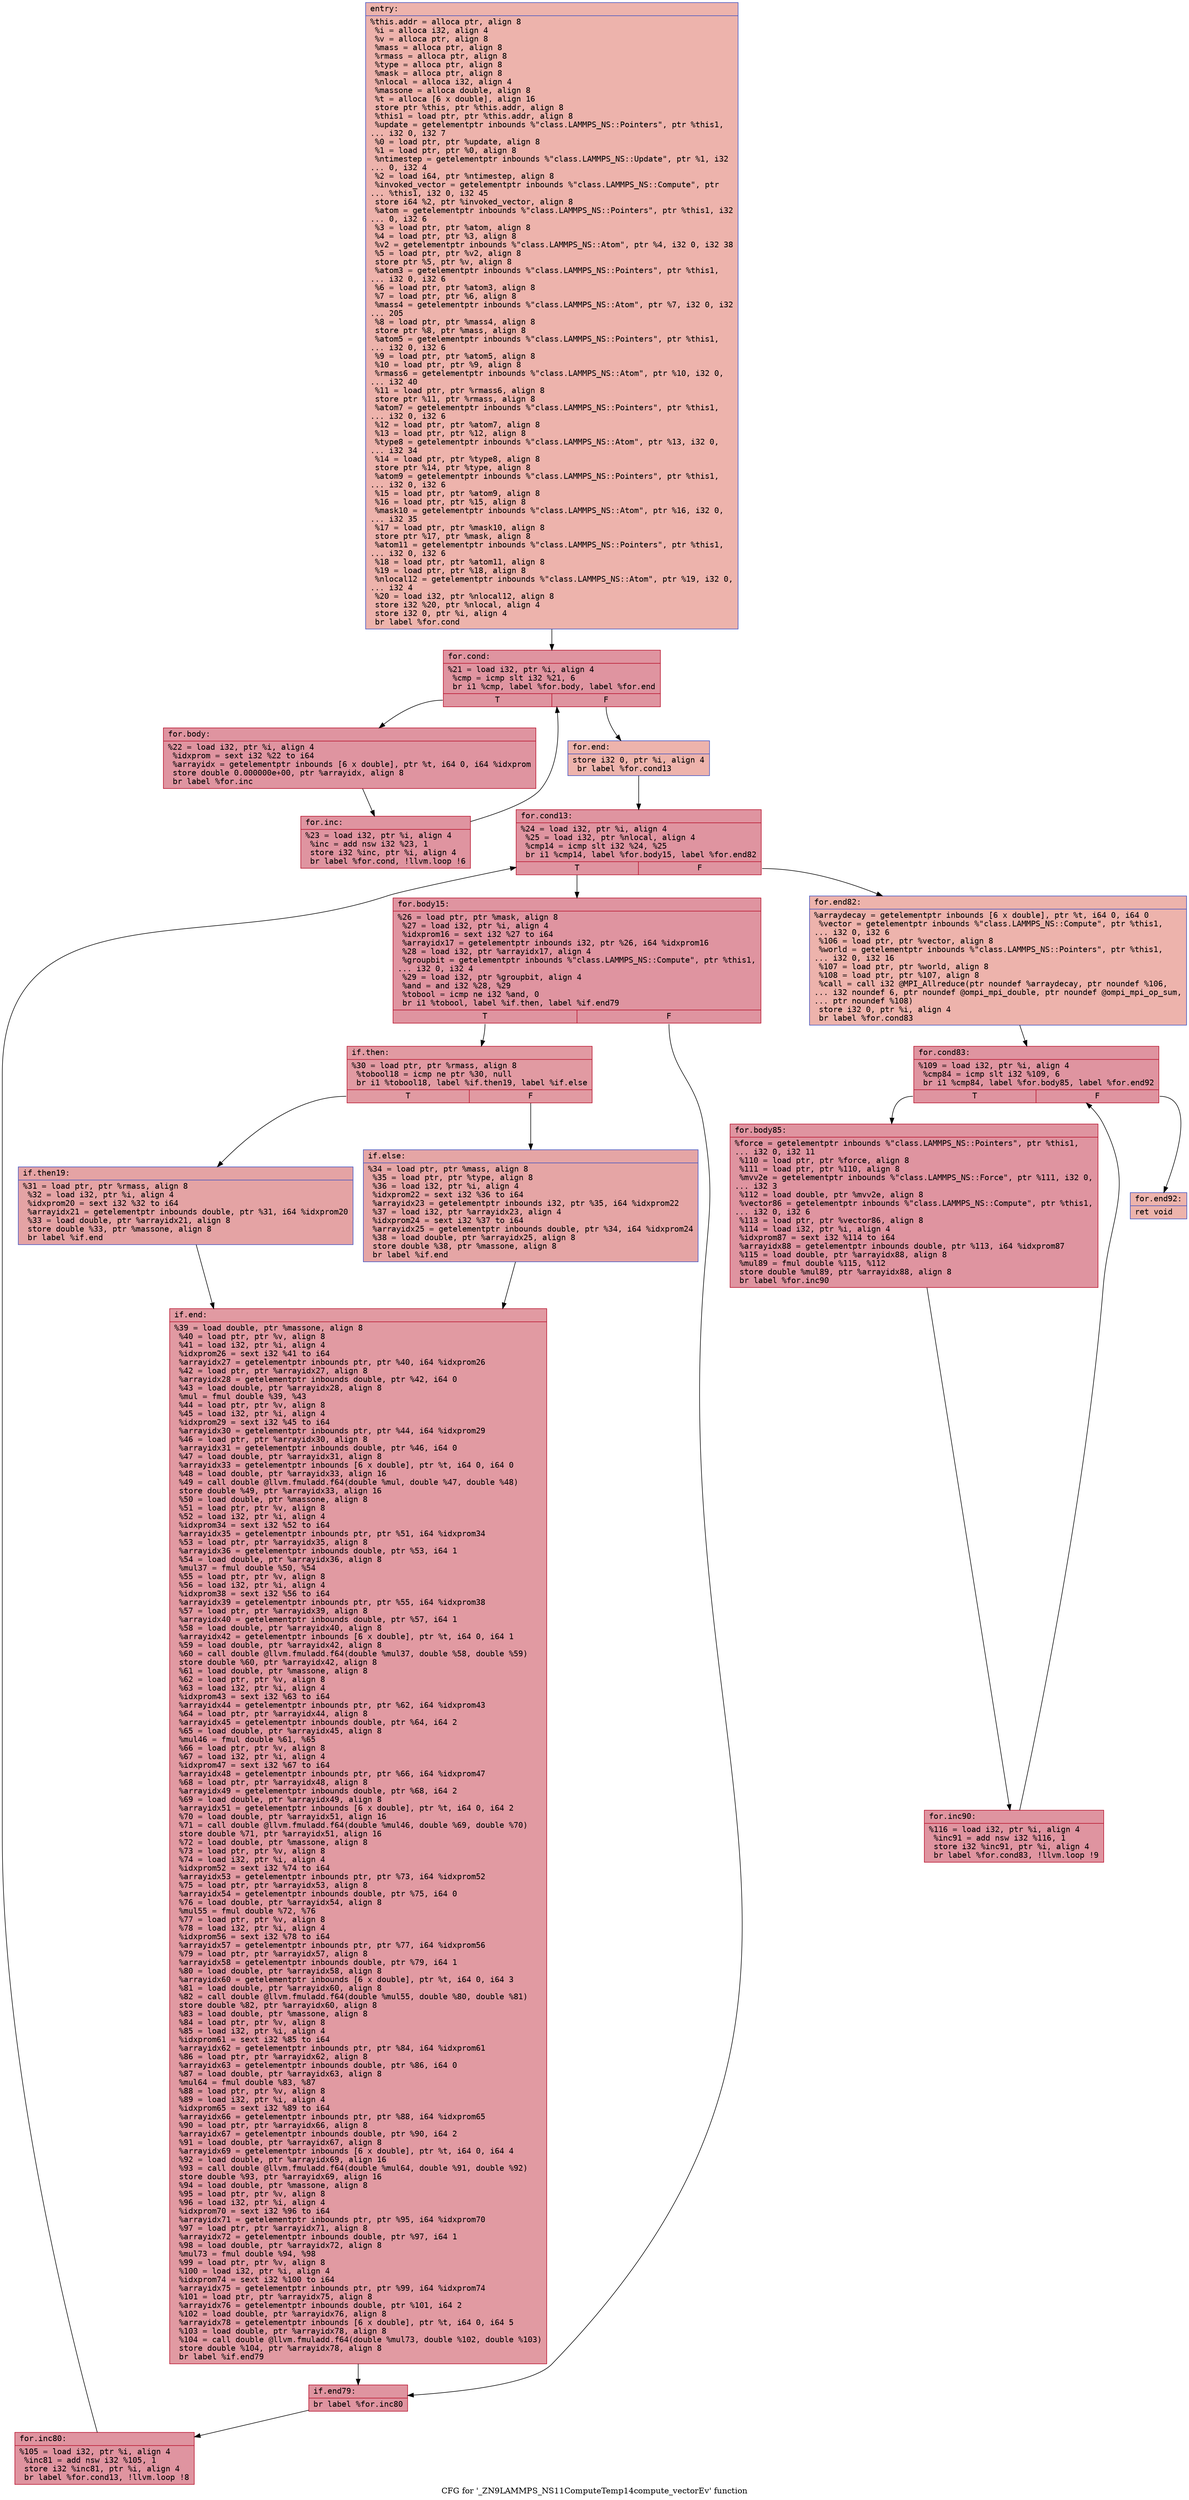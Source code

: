 digraph "CFG for '_ZN9LAMMPS_NS11ComputeTemp14compute_vectorEv' function" {
	label="CFG for '_ZN9LAMMPS_NS11ComputeTemp14compute_vectorEv' function";

	Node0x55ab1626c750 [shape=record,color="#3d50c3ff", style=filled, fillcolor="#d6524470" fontname="Courier",label="{entry:\l|  %this.addr = alloca ptr, align 8\l  %i = alloca i32, align 4\l  %v = alloca ptr, align 8\l  %mass = alloca ptr, align 8\l  %rmass = alloca ptr, align 8\l  %type = alloca ptr, align 8\l  %mask = alloca ptr, align 8\l  %nlocal = alloca i32, align 4\l  %massone = alloca double, align 8\l  %t = alloca [6 x double], align 16\l  store ptr %this, ptr %this.addr, align 8\l  %this1 = load ptr, ptr %this.addr, align 8\l  %update = getelementptr inbounds %\"class.LAMMPS_NS::Pointers\", ptr %this1,\l... i32 0, i32 7\l  %0 = load ptr, ptr %update, align 8\l  %1 = load ptr, ptr %0, align 8\l  %ntimestep = getelementptr inbounds %\"class.LAMMPS_NS::Update\", ptr %1, i32\l... 0, i32 4\l  %2 = load i64, ptr %ntimestep, align 8\l  %invoked_vector = getelementptr inbounds %\"class.LAMMPS_NS::Compute\", ptr\l... %this1, i32 0, i32 45\l  store i64 %2, ptr %invoked_vector, align 8\l  %atom = getelementptr inbounds %\"class.LAMMPS_NS::Pointers\", ptr %this1, i32\l... 0, i32 6\l  %3 = load ptr, ptr %atom, align 8\l  %4 = load ptr, ptr %3, align 8\l  %v2 = getelementptr inbounds %\"class.LAMMPS_NS::Atom\", ptr %4, i32 0, i32 38\l  %5 = load ptr, ptr %v2, align 8\l  store ptr %5, ptr %v, align 8\l  %atom3 = getelementptr inbounds %\"class.LAMMPS_NS::Pointers\", ptr %this1,\l... i32 0, i32 6\l  %6 = load ptr, ptr %atom3, align 8\l  %7 = load ptr, ptr %6, align 8\l  %mass4 = getelementptr inbounds %\"class.LAMMPS_NS::Atom\", ptr %7, i32 0, i32\l... 205\l  %8 = load ptr, ptr %mass4, align 8\l  store ptr %8, ptr %mass, align 8\l  %atom5 = getelementptr inbounds %\"class.LAMMPS_NS::Pointers\", ptr %this1,\l... i32 0, i32 6\l  %9 = load ptr, ptr %atom5, align 8\l  %10 = load ptr, ptr %9, align 8\l  %rmass6 = getelementptr inbounds %\"class.LAMMPS_NS::Atom\", ptr %10, i32 0,\l... i32 40\l  %11 = load ptr, ptr %rmass6, align 8\l  store ptr %11, ptr %rmass, align 8\l  %atom7 = getelementptr inbounds %\"class.LAMMPS_NS::Pointers\", ptr %this1,\l... i32 0, i32 6\l  %12 = load ptr, ptr %atom7, align 8\l  %13 = load ptr, ptr %12, align 8\l  %type8 = getelementptr inbounds %\"class.LAMMPS_NS::Atom\", ptr %13, i32 0,\l... i32 34\l  %14 = load ptr, ptr %type8, align 8\l  store ptr %14, ptr %type, align 8\l  %atom9 = getelementptr inbounds %\"class.LAMMPS_NS::Pointers\", ptr %this1,\l... i32 0, i32 6\l  %15 = load ptr, ptr %atom9, align 8\l  %16 = load ptr, ptr %15, align 8\l  %mask10 = getelementptr inbounds %\"class.LAMMPS_NS::Atom\", ptr %16, i32 0,\l... i32 35\l  %17 = load ptr, ptr %mask10, align 8\l  store ptr %17, ptr %mask, align 8\l  %atom11 = getelementptr inbounds %\"class.LAMMPS_NS::Pointers\", ptr %this1,\l... i32 0, i32 6\l  %18 = load ptr, ptr %atom11, align 8\l  %19 = load ptr, ptr %18, align 8\l  %nlocal12 = getelementptr inbounds %\"class.LAMMPS_NS::Atom\", ptr %19, i32 0,\l... i32 4\l  %20 = load i32, ptr %nlocal12, align 8\l  store i32 %20, ptr %nlocal, align 4\l  store i32 0, ptr %i, align 4\l  br label %for.cond\l}"];
	Node0x55ab1626c750 -> Node0x55ab16272760[tooltip="entry -> for.cond\nProbability 100.00%" ];
	Node0x55ab16272760 [shape=record,color="#b70d28ff", style=filled, fillcolor="#b70d2870" fontname="Courier",label="{for.cond:\l|  %21 = load i32, ptr %i, align 4\l  %cmp = icmp slt i32 %21, 6\l  br i1 %cmp, label %for.body, label %for.end\l|{<s0>T|<s1>F}}"];
	Node0x55ab16272760:s0 -> Node0x55ab16272980[tooltip="for.cond -> for.body\nProbability 96.88%" ];
	Node0x55ab16272760:s1 -> Node0x55ab16272a00[tooltip="for.cond -> for.end\nProbability 3.12%" ];
	Node0x55ab16272980 [shape=record,color="#b70d28ff", style=filled, fillcolor="#b70d2870" fontname="Courier",label="{for.body:\l|  %22 = load i32, ptr %i, align 4\l  %idxprom = sext i32 %22 to i64\l  %arrayidx = getelementptr inbounds [6 x double], ptr %t, i64 0, i64 %idxprom\l  store double 0.000000e+00, ptr %arrayidx, align 8\l  br label %for.inc\l}"];
	Node0x55ab16272980 -> Node0x55ab16272dc0[tooltip="for.body -> for.inc\nProbability 100.00%" ];
	Node0x55ab16272dc0 [shape=record,color="#b70d28ff", style=filled, fillcolor="#b70d2870" fontname="Courier",label="{for.inc:\l|  %23 = load i32, ptr %i, align 4\l  %inc = add nsw i32 %23, 1\l  store i32 %inc, ptr %i, align 4\l  br label %for.cond, !llvm.loop !6\l}"];
	Node0x55ab16272dc0 -> Node0x55ab16272760[tooltip="for.inc -> for.cond\nProbability 100.00%" ];
	Node0x55ab16272a00 [shape=record,color="#3d50c3ff", style=filled, fillcolor="#d6524470" fontname="Courier",label="{for.end:\l|  store i32 0, ptr %i, align 4\l  br label %for.cond13\l}"];
	Node0x55ab16272a00 -> Node0x55ab16273250[tooltip="for.end -> for.cond13\nProbability 100.00%" ];
	Node0x55ab16273250 [shape=record,color="#b70d28ff", style=filled, fillcolor="#b70d2870" fontname="Courier",label="{for.cond13:\l|  %24 = load i32, ptr %i, align 4\l  %25 = load i32, ptr %nlocal, align 4\l  %cmp14 = icmp slt i32 %24, %25\l  br i1 %cmp14, label %for.body15, label %for.end82\l|{<s0>T|<s1>F}}"];
	Node0x55ab16273250:s0 -> Node0x55ab162734f0[tooltip="for.cond13 -> for.body15\nProbability 96.88%" ];
	Node0x55ab16273250:s1 -> Node0x55ab16273570[tooltip="for.cond13 -> for.end82\nProbability 3.12%" ];
	Node0x55ab162734f0 [shape=record,color="#b70d28ff", style=filled, fillcolor="#b70d2870" fontname="Courier",label="{for.body15:\l|  %26 = load ptr, ptr %mask, align 8\l  %27 = load i32, ptr %i, align 4\l  %idxprom16 = sext i32 %27 to i64\l  %arrayidx17 = getelementptr inbounds i32, ptr %26, i64 %idxprom16\l  %28 = load i32, ptr %arrayidx17, align 4\l  %groupbit = getelementptr inbounds %\"class.LAMMPS_NS::Compute\", ptr %this1,\l... i32 0, i32 4\l  %29 = load i32, ptr %groupbit, align 4\l  %and = and i32 %28, %29\l  %tobool = icmp ne i32 %and, 0\l  br i1 %tobool, label %if.then, label %if.end79\l|{<s0>T|<s1>F}}"];
	Node0x55ab162734f0:s0 -> Node0x55ab16273c60[tooltip="for.body15 -> if.then\nProbability 62.50%" ];
	Node0x55ab162734f0:s1 -> Node0x55ab16273cd0[tooltip="for.body15 -> if.end79\nProbability 37.50%" ];
	Node0x55ab16273c60 [shape=record,color="#b70d28ff", style=filled, fillcolor="#bb1b2c70" fontname="Courier",label="{if.then:\l|  %30 = load ptr, ptr %rmass, align 8\l  %tobool18 = icmp ne ptr %30, null\l  br i1 %tobool18, label %if.then19, label %if.else\l|{<s0>T|<s1>F}}"];
	Node0x55ab16273c60:s0 -> Node0x55ab16273f40[tooltip="if.then -> if.then19\nProbability 62.50%" ];
	Node0x55ab16273c60:s1 -> Node0x55ab162745e0[tooltip="if.then -> if.else\nProbability 37.50%" ];
	Node0x55ab16273f40 [shape=record,color="#3d50c3ff", style=filled, fillcolor="#c32e3170" fontname="Courier",label="{if.then19:\l|  %31 = load ptr, ptr %rmass, align 8\l  %32 = load i32, ptr %i, align 4\l  %idxprom20 = sext i32 %32 to i64\l  %arrayidx21 = getelementptr inbounds double, ptr %31, i64 %idxprom20\l  %33 = load double, ptr %arrayidx21, align 8\l  store double %33, ptr %massone, align 8\l  br label %if.end\l}"];
	Node0x55ab16273f40 -> Node0x55ab16274a90[tooltip="if.then19 -> if.end\nProbability 100.00%" ];
	Node0x55ab162745e0 [shape=record,color="#3d50c3ff", style=filled, fillcolor="#c5333470" fontname="Courier",label="{if.else:\l|  %34 = load ptr, ptr %mass, align 8\l  %35 = load ptr, ptr %type, align 8\l  %36 = load i32, ptr %i, align 4\l  %idxprom22 = sext i32 %36 to i64\l  %arrayidx23 = getelementptr inbounds i32, ptr %35, i64 %idxprom22\l  %37 = load i32, ptr %arrayidx23, align 4\l  %idxprom24 = sext i32 %37 to i64\l  %arrayidx25 = getelementptr inbounds double, ptr %34, i64 %idxprom24\l  %38 = load double, ptr %arrayidx25, align 8\l  store double %38, ptr %massone, align 8\l  br label %if.end\l}"];
	Node0x55ab162745e0 -> Node0x55ab16274a90[tooltip="if.else -> if.end\nProbability 100.00%" ];
	Node0x55ab16274a90 [shape=record,color="#b70d28ff", style=filled, fillcolor="#bb1b2c70" fontname="Courier",label="{if.end:\l|  %39 = load double, ptr %massone, align 8\l  %40 = load ptr, ptr %v, align 8\l  %41 = load i32, ptr %i, align 4\l  %idxprom26 = sext i32 %41 to i64\l  %arrayidx27 = getelementptr inbounds ptr, ptr %40, i64 %idxprom26\l  %42 = load ptr, ptr %arrayidx27, align 8\l  %arrayidx28 = getelementptr inbounds double, ptr %42, i64 0\l  %43 = load double, ptr %arrayidx28, align 8\l  %mul = fmul double %39, %43\l  %44 = load ptr, ptr %v, align 8\l  %45 = load i32, ptr %i, align 4\l  %idxprom29 = sext i32 %45 to i64\l  %arrayidx30 = getelementptr inbounds ptr, ptr %44, i64 %idxprom29\l  %46 = load ptr, ptr %arrayidx30, align 8\l  %arrayidx31 = getelementptr inbounds double, ptr %46, i64 0\l  %47 = load double, ptr %arrayidx31, align 8\l  %arrayidx33 = getelementptr inbounds [6 x double], ptr %t, i64 0, i64 0\l  %48 = load double, ptr %arrayidx33, align 16\l  %49 = call double @llvm.fmuladd.f64(double %mul, double %47, double %48)\l  store double %49, ptr %arrayidx33, align 16\l  %50 = load double, ptr %massone, align 8\l  %51 = load ptr, ptr %v, align 8\l  %52 = load i32, ptr %i, align 4\l  %idxprom34 = sext i32 %52 to i64\l  %arrayidx35 = getelementptr inbounds ptr, ptr %51, i64 %idxprom34\l  %53 = load ptr, ptr %arrayidx35, align 8\l  %arrayidx36 = getelementptr inbounds double, ptr %53, i64 1\l  %54 = load double, ptr %arrayidx36, align 8\l  %mul37 = fmul double %50, %54\l  %55 = load ptr, ptr %v, align 8\l  %56 = load i32, ptr %i, align 4\l  %idxprom38 = sext i32 %56 to i64\l  %arrayidx39 = getelementptr inbounds ptr, ptr %55, i64 %idxprom38\l  %57 = load ptr, ptr %arrayidx39, align 8\l  %arrayidx40 = getelementptr inbounds double, ptr %57, i64 1\l  %58 = load double, ptr %arrayidx40, align 8\l  %arrayidx42 = getelementptr inbounds [6 x double], ptr %t, i64 0, i64 1\l  %59 = load double, ptr %arrayidx42, align 8\l  %60 = call double @llvm.fmuladd.f64(double %mul37, double %58, double %59)\l  store double %60, ptr %arrayidx42, align 8\l  %61 = load double, ptr %massone, align 8\l  %62 = load ptr, ptr %v, align 8\l  %63 = load i32, ptr %i, align 4\l  %idxprom43 = sext i32 %63 to i64\l  %arrayidx44 = getelementptr inbounds ptr, ptr %62, i64 %idxprom43\l  %64 = load ptr, ptr %arrayidx44, align 8\l  %arrayidx45 = getelementptr inbounds double, ptr %64, i64 2\l  %65 = load double, ptr %arrayidx45, align 8\l  %mul46 = fmul double %61, %65\l  %66 = load ptr, ptr %v, align 8\l  %67 = load i32, ptr %i, align 4\l  %idxprom47 = sext i32 %67 to i64\l  %arrayidx48 = getelementptr inbounds ptr, ptr %66, i64 %idxprom47\l  %68 = load ptr, ptr %arrayidx48, align 8\l  %arrayidx49 = getelementptr inbounds double, ptr %68, i64 2\l  %69 = load double, ptr %arrayidx49, align 8\l  %arrayidx51 = getelementptr inbounds [6 x double], ptr %t, i64 0, i64 2\l  %70 = load double, ptr %arrayidx51, align 16\l  %71 = call double @llvm.fmuladd.f64(double %mul46, double %69, double %70)\l  store double %71, ptr %arrayidx51, align 16\l  %72 = load double, ptr %massone, align 8\l  %73 = load ptr, ptr %v, align 8\l  %74 = load i32, ptr %i, align 4\l  %idxprom52 = sext i32 %74 to i64\l  %arrayidx53 = getelementptr inbounds ptr, ptr %73, i64 %idxprom52\l  %75 = load ptr, ptr %arrayidx53, align 8\l  %arrayidx54 = getelementptr inbounds double, ptr %75, i64 0\l  %76 = load double, ptr %arrayidx54, align 8\l  %mul55 = fmul double %72, %76\l  %77 = load ptr, ptr %v, align 8\l  %78 = load i32, ptr %i, align 4\l  %idxprom56 = sext i32 %78 to i64\l  %arrayidx57 = getelementptr inbounds ptr, ptr %77, i64 %idxprom56\l  %79 = load ptr, ptr %arrayidx57, align 8\l  %arrayidx58 = getelementptr inbounds double, ptr %79, i64 1\l  %80 = load double, ptr %arrayidx58, align 8\l  %arrayidx60 = getelementptr inbounds [6 x double], ptr %t, i64 0, i64 3\l  %81 = load double, ptr %arrayidx60, align 8\l  %82 = call double @llvm.fmuladd.f64(double %mul55, double %80, double %81)\l  store double %82, ptr %arrayidx60, align 8\l  %83 = load double, ptr %massone, align 8\l  %84 = load ptr, ptr %v, align 8\l  %85 = load i32, ptr %i, align 4\l  %idxprom61 = sext i32 %85 to i64\l  %arrayidx62 = getelementptr inbounds ptr, ptr %84, i64 %idxprom61\l  %86 = load ptr, ptr %arrayidx62, align 8\l  %arrayidx63 = getelementptr inbounds double, ptr %86, i64 0\l  %87 = load double, ptr %arrayidx63, align 8\l  %mul64 = fmul double %83, %87\l  %88 = load ptr, ptr %v, align 8\l  %89 = load i32, ptr %i, align 4\l  %idxprom65 = sext i32 %89 to i64\l  %arrayidx66 = getelementptr inbounds ptr, ptr %88, i64 %idxprom65\l  %90 = load ptr, ptr %arrayidx66, align 8\l  %arrayidx67 = getelementptr inbounds double, ptr %90, i64 2\l  %91 = load double, ptr %arrayidx67, align 8\l  %arrayidx69 = getelementptr inbounds [6 x double], ptr %t, i64 0, i64 4\l  %92 = load double, ptr %arrayidx69, align 16\l  %93 = call double @llvm.fmuladd.f64(double %mul64, double %91, double %92)\l  store double %93, ptr %arrayidx69, align 16\l  %94 = load double, ptr %massone, align 8\l  %95 = load ptr, ptr %v, align 8\l  %96 = load i32, ptr %i, align 4\l  %idxprom70 = sext i32 %96 to i64\l  %arrayidx71 = getelementptr inbounds ptr, ptr %95, i64 %idxprom70\l  %97 = load ptr, ptr %arrayidx71, align 8\l  %arrayidx72 = getelementptr inbounds double, ptr %97, i64 1\l  %98 = load double, ptr %arrayidx72, align 8\l  %mul73 = fmul double %94, %98\l  %99 = load ptr, ptr %v, align 8\l  %100 = load i32, ptr %i, align 4\l  %idxprom74 = sext i32 %100 to i64\l  %arrayidx75 = getelementptr inbounds ptr, ptr %99, i64 %idxprom74\l  %101 = load ptr, ptr %arrayidx75, align 8\l  %arrayidx76 = getelementptr inbounds double, ptr %101, i64 2\l  %102 = load double, ptr %arrayidx76, align 8\l  %arrayidx78 = getelementptr inbounds [6 x double], ptr %t, i64 0, i64 5\l  %103 = load double, ptr %arrayidx78, align 8\l  %104 = call double @llvm.fmuladd.f64(double %mul73, double %102, double %103)\l  store double %104, ptr %arrayidx78, align 8\l  br label %if.end79\l}"];
	Node0x55ab16274a90 -> Node0x55ab16273cd0[tooltip="if.end -> if.end79\nProbability 100.00%" ];
	Node0x55ab16273cd0 [shape=record,color="#b70d28ff", style=filled, fillcolor="#b70d2870" fontname="Courier",label="{if.end79:\l|  br label %for.inc80\l}"];
	Node0x55ab16273cd0 -> Node0x55ab1627d580[tooltip="if.end79 -> for.inc80\nProbability 100.00%" ];
	Node0x55ab1627d580 [shape=record,color="#b70d28ff", style=filled, fillcolor="#b70d2870" fontname="Courier",label="{for.inc80:\l|  %105 = load i32, ptr %i, align 4\l  %inc81 = add nsw i32 %105, 1\l  store i32 %inc81, ptr %i, align 4\l  br label %for.cond13, !llvm.loop !8\l}"];
	Node0x55ab1627d580 -> Node0x55ab16273250[tooltip="for.inc80 -> for.cond13\nProbability 100.00%" ];
	Node0x55ab16273570 [shape=record,color="#3d50c3ff", style=filled, fillcolor="#d6524470" fontname="Courier",label="{for.end82:\l|  %arraydecay = getelementptr inbounds [6 x double], ptr %t, i64 0, i64 0\l  %vector = getelementptr inbounds %\"class.LAMMPS_NS::Compute\", ptr %this1,\l... i32 0, i32 6\l  %106 = load ptr, ptr %vector, align 8\l  %world = getelementptr inbounds %\"class.LAMMPS_NS::Pointers\", ptr %this1,\l... i32 0, i32 16\l  %107 = load ptr, ptr %world, align 8\l  %108 = load ptr, ptr %107, align 8\l  %call = call i32 @MPI_Allreduce(ptr noundef %arraydecay, ptr noundef %106,\l... i32 noundef 6, ptr noundef @ompi_mpi_double, ptr noundef @ompi_mpi_op_sum,\l... ptr noundef %108)\l  store i32 0, ptr %i, align 4\l  br label %for.cond83\l}"];
	Node0x55ab16273570 -> Node0x55ab1627e020[tooltip="for.end82 -> for.cond83\nProbability 100.00%" ];
	Node0x55ab1627e020 [shape=record,color="#b70d28ff", style=filled, fillcolor="#b70d2870" fontname="Courier",label="{for.cond83:\l|  %109 = load i32, ptr %i, align 4\l  %cmp84 = icmp slt i32 %109, 6\l  br i1 %cmp84, label %for.body85, label %for.end92\l|{<s0>T|<s1>F}}"];
	Node0x55ab1627e020:s0 -> Node0x55ab1627e1f0[tooltip="for.cond83 -> for.body85\nProbability 96.88%" ];
	Node0x55ab1627e020:s1 -> Node0x55ab1627e270[tooltip="for.cond83 -> for.end92\nProbability 3.12%" ];
	Node0x55ab1627e1f0 [shape=record,color="#b70d28ff", style=filled, fillcolor="#b70d2870" fontname="Courier",label="{for.body85:\l|  %force = getelementptr inbounds %\"class.LAMMPS_NS::Pointers\", ptr %this1,\l... i32 0, i32 11\l  %110 = load ptr, ptr %force, align 8\l  %111 = load ptr, ptr %110, align 8\l  %mvv2e = getelementptr inbounds %\"class.LAMMPS_NS::Force\", ptr %111, i32 0,\l... i32 3\l  %112 = load double, ptr %mvv2e, align 8\l  %vector86 = getelementptr inbounds %\"class.LAMMPS_NS::Compute\", ptr %this1,\l... i32 0, i32 6\l  %113 = load ptr, ptr %vector86, align 8\l  %114 = load i32, ptr %i, align 4\l  %idxprom87 = sext i32 %114 to i64\l  %arrayidx88 = getelementptr inbounds double, ptr %113, i64 %idxprom87\l  %115 = load double, ptr %arrayidx88, align 8\l  %mul89 = fmul double %115, %112\l  store double %mul89, ptr %arrayidx88, align 8\l  br label %for.inc90\l}"];
	Node0x55ab1627e1f0 -> Node0x55ab1627ec10[tooltip="for.body85 -> for.inc90\nProbability 100.00%" ];
	Node0x55ab1627ec10 [shape=record,color="#b70d28ff", style=filled, fillcolor="#b70d2870" fontname="Courier",label="{for.inc90:\l|  %116 = load i32, ptr %i, align 4\l  %inc91 = add nsw i32 %116, 1\l  store i32 %inc91, ptr %i, align 4\l  br label %for.cond83, !llvm.loop !9\l}"];
	Node0x55ab1627ec10 -> Node0x55ab1627e020[tooltip="for.inc90 -> for.cond83\nProbability 100.00%" ];
	Node0x55ab1627e270 [shape=record,color="#3d50c3ff", style=filled, fillcolor="#d6524470" fontname="Courier",label="{for.end92:\l|  ret void\l}"];
}
